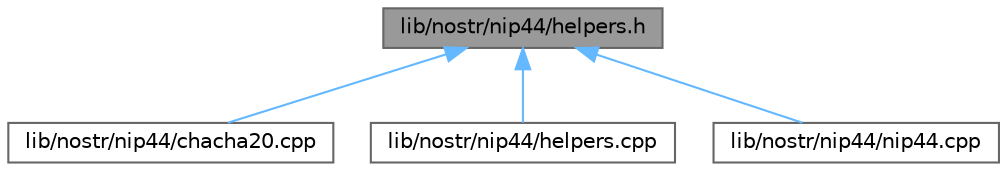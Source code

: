 digraph "lib/nostr/nip44/helpers.h"
{
 // LATEX_PDF_SIZE
  bgcolor="transparent";
  edge [fontname=Helvetica,fontsize=10,labelfontname=Helvetica,labelfontsize=10];
  node [fontname=Helvetica,fontsize=10,shape=box,height=0.2,width=0.4];
  Node1 [label="lib/nostr/nip44/helpers.h",height=0.2,width=0.4,color="gray40", fillcolor="grey60", style="filled", fontcolor="black",tooltip=" "];
  Node1 -> Node2 [dir="back",color="steelblue1",style="solid"];
  Node2 [label="lib/nostr/nip44/chacha20.cpp",height=0.2,width=0.4,color="grey40", fillcolor="white", style="filled",URL="$chacha20_8cpp.html",tooltip=" "];
  Node1 -> Node3 [dir="back",color="steelblue1",style="solid"];
  Node3 [label="lib/nostr/nip44/helpers.cpp",height=0.2,width=0.4,color="grey40", fillcolor="white", style="filled",URL="$helpers_8cpp.html",tooltip=" "];
  Node1 -> Node4 [dir="back",color="steelblue1",style="solid"];
  Node4 [label="lib/nostr/nip44/nip44.cpp",height=0.2,width=0.4,color="grey40", fillcolor="white", style="filled",URL="$nip44_8cpp.html",tooltip=" "];
}
